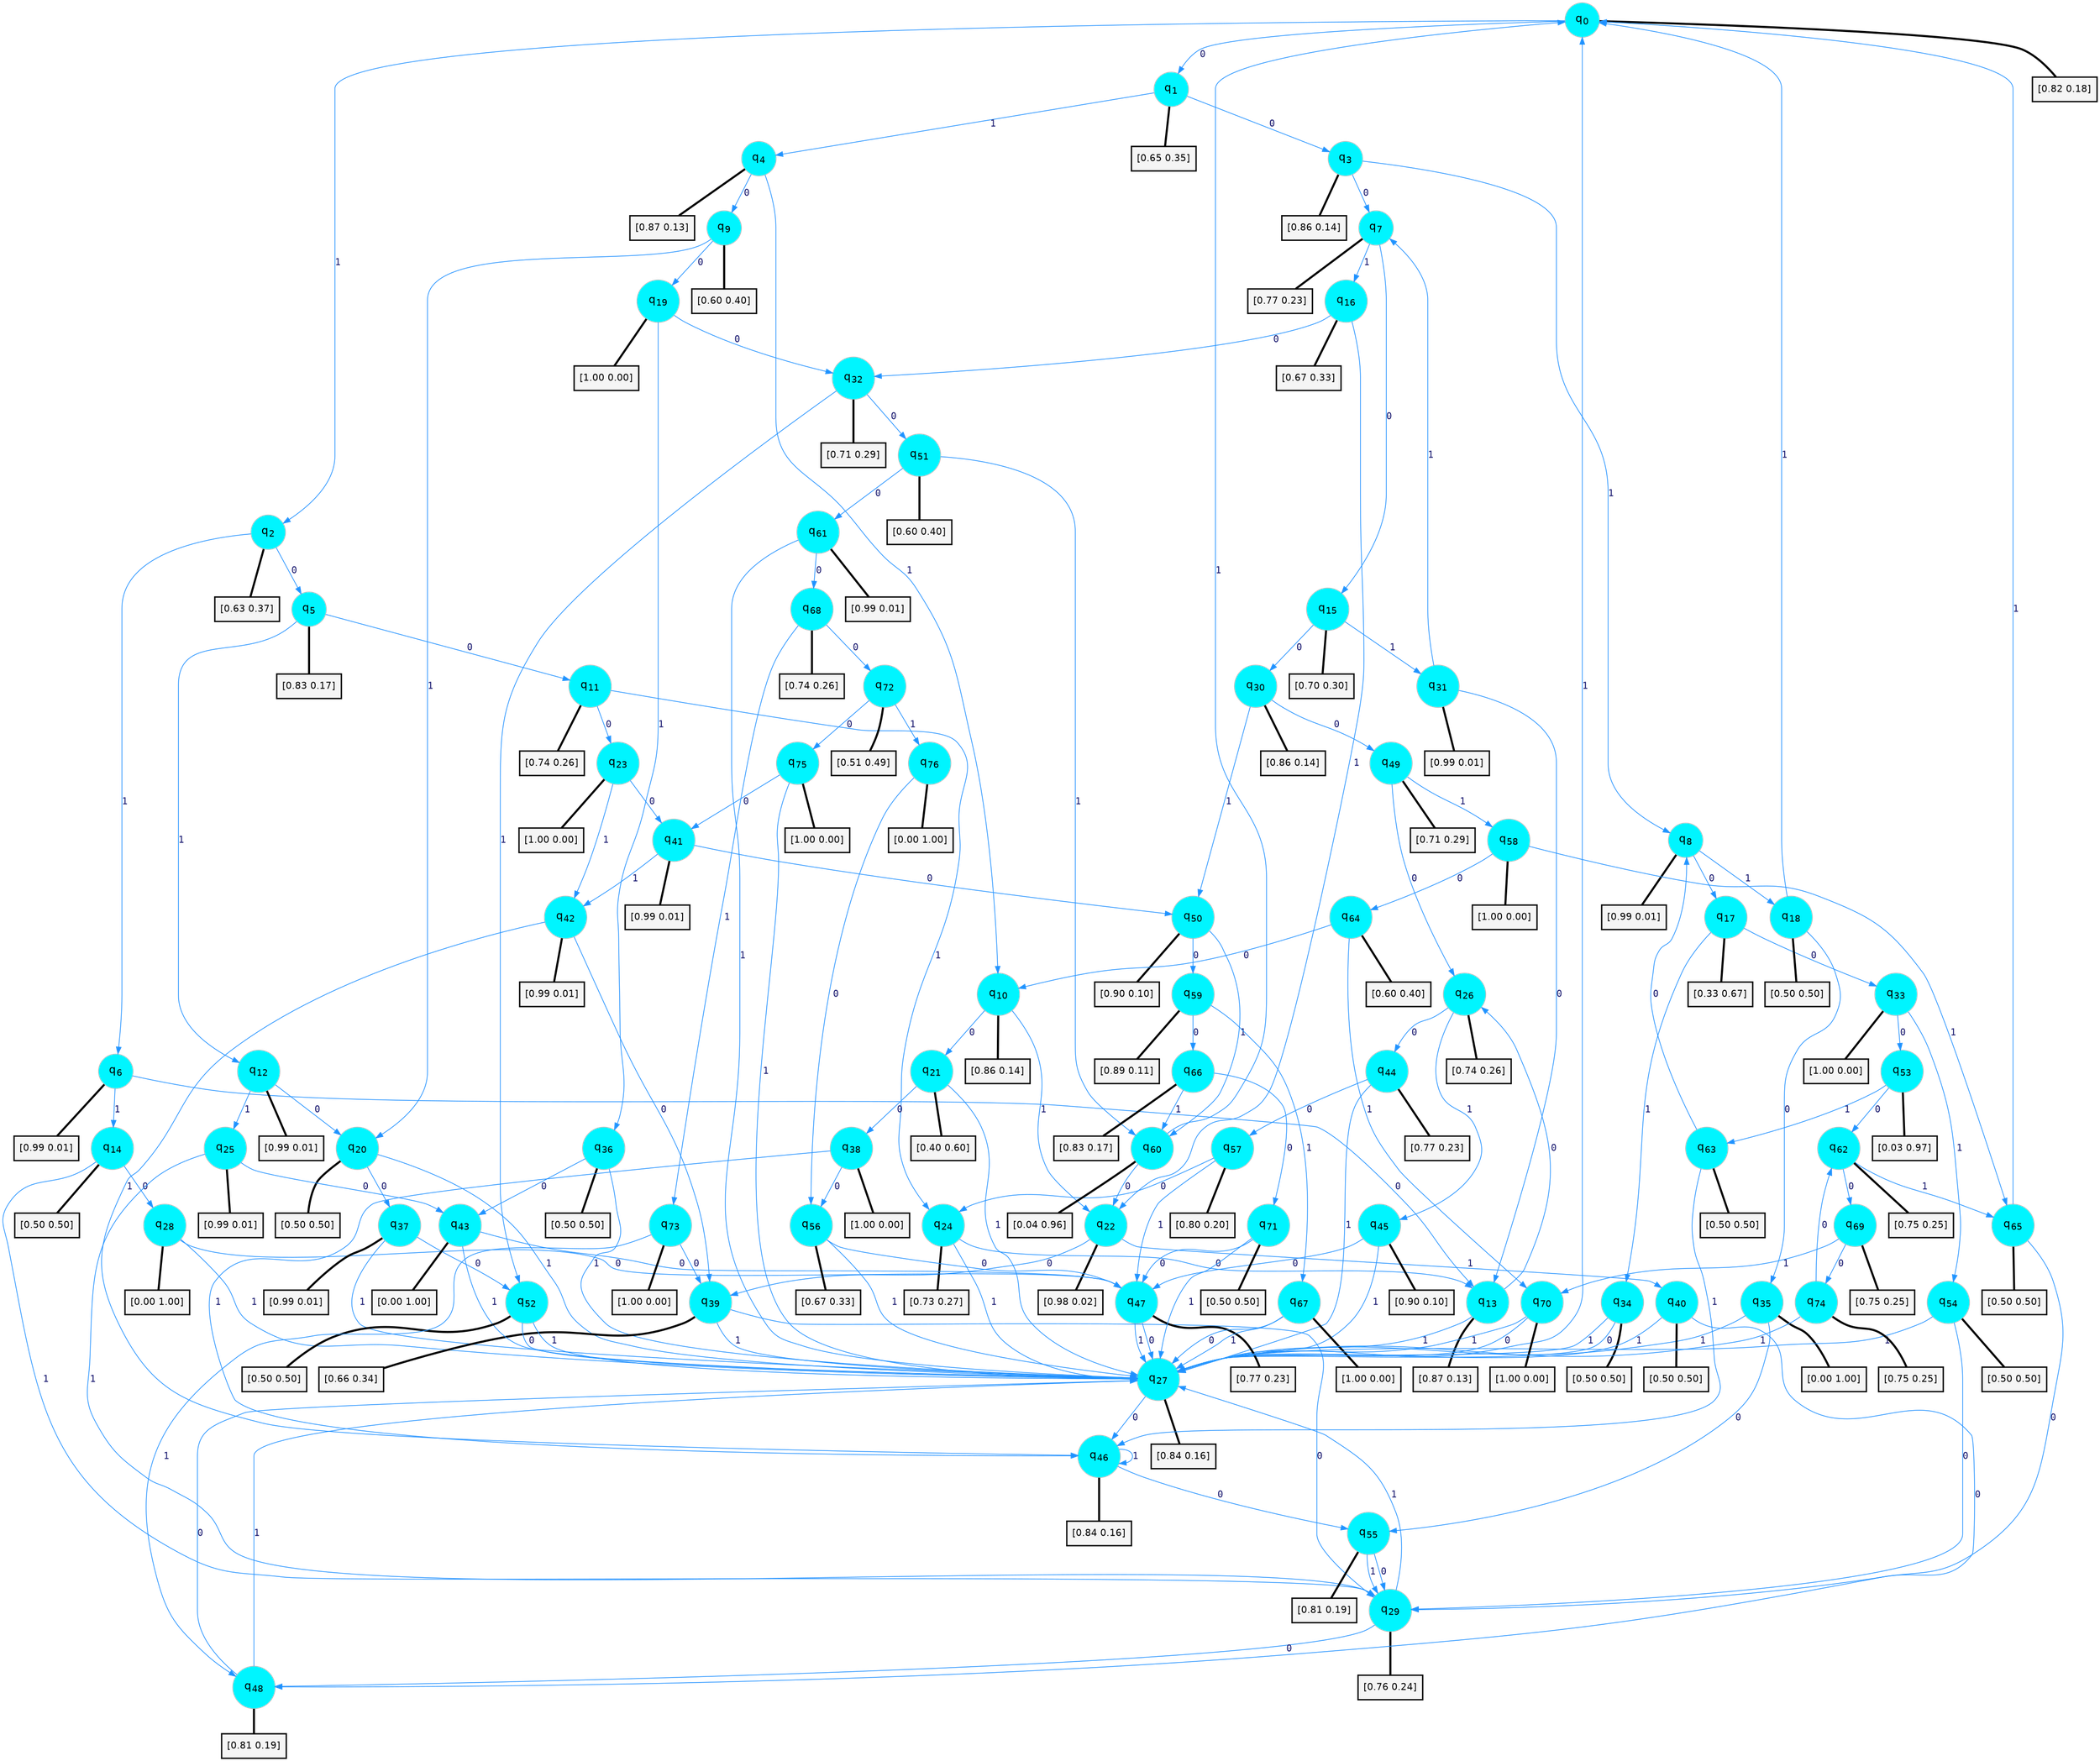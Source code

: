 digraph G {
graph [
bgcolor=transparent, dpi=300, rankdir=TD, size="40,25"];
node [
color=gray, fillcolor=turquoise1, fontcolor=black, fontname=Helvetica, fontsize=16, fontweight=bold, shape=circle, style=filled];
edge [
arrowsize=1, color=dodgerblue1, fontcolor=midnightblue, fontname=courier, fontweight=bold, penwidth=1, style=solid, weight=20];
0[label=<q<SUB>0</SUB>>];
1[label=<q<SUB>1</SUB>>];
2[label=<q<SUB>2</SUB>>];
3[label=<q<SUB>3</SUB>>];
4[label=<q<SUB>4</SUB>>];
5[label=<q<SUB>5</SUB>>];
6[label=<q<SUB>6</SUB>>];
7[label=<q<SUB>7</SUB>>];
8[label=<q<SUB>8</SUB>>];
9[label=<q<SUB>9</SUB>>];
10[label=<q<SUB>10</SUB>>];
11[label=<q<SUB>11</SUB>>];
12[label=<q<SUB>12</SUB>>];
13[label=<q<SUB>13</SUB>>];
14[label=<q<SUB>14</SUB>>];
15[label=<q<SUB>15</SUB>>];
16[label=<q<SUB>16</SUB>>];
17[label=<q<SUB>17</SUB>>];
18[label=<q<SUB>18</SUB>>];
19[label=<q<SUB>19</SUB>>];
20[label=<q<SUB>20</SUB>>];
21[label=<q<SUB>21</SUB>>];
22[label=<q<SUB>22</SUB>>];
23[label=<q<SUB>23</SUB>>];
24[label=<q<SUB>24</SUB>>];
25[label=<q<SUB>25</SUB>>];
26[label=<q<SUB>26</SUB>>];
27[label=<q<SUB>27</SUB>>];
28[label=<q<SUB>28</SUB>>];
29[label=<q<SUB>29</SUB>>];
30[label=<q<SUB>30</SUB>>];
31[label=<q<SUB>31</SUB>>];
32[label=<q<SUB>32</SUB>>];
33[label=<q<SUB>33</SUB>>];
34[label=<q<SUB>34</SUB>>];
35[label=<q<SUB>35</SUB>>];
36[label=<q<SUB>36</SUB>>];
37[label=<q<SUB>37</SUB>>];
38[label=<q<SUB>38</SUB>>];
39[label=<q<SUB>39</SUB>>];
40[label=<q<SUB>40</SUB>>];
41[label=<q<SUB>41</SUB>>];
42[label=<q<SUB>42</SUB>>];
43[label=<q<SUB>43</SUB>>];
44[label=<q<SUB>44</SUB>>];
45[label=<q<SUB>45</SUB>>];
46[label=<q<SUB>46</SUB>>];
47[label=<q<SUB>47</SUB>>];
48[label=<q<SUB>48</SUB>>];
49[label=<q<SUB>49</SUB>>];
50[label=<q<SUB>50</SUB>>];
51[label=<q<SUB>51</SUB>>];
52[label=<q<SUB>52</SUB>>];
53[label=<q<SUB>53</SUB>>];
54[label=<q<SUB>54</SUB>>];
55[label=<q<SUB>55</SUB>>];
56[label=<q<SUB>56</SUB>>];
57[label=<q<SUB>57</SUB>>];
58[label=<q<SUB>58</SUB>>];
59[label=<q<SUB>59</SUB>>];
60[label=<q<SUB>60</SUB>>];
61[label=<q<SUB>61</SUB>>];
62[label=<q<SUB>62</SUB>>];
63[label=<q<SUB>63</SUB>>];
64[label=<q<SUB>64</SUB>>];
65[label=<q<SUB>65</SUB>>];
66[label=<q<SUB>66</SUB>>];
67[label=<q<SUB>67</SUB>>];
68[label=<q<SUB>68</SUB>>];
69[label=<q<SUB>69</SUB>>];
70[label=<q<SUB>70</SUB>>];
71[label=<q<SUB>71</SUB>>];
72[label=<q<SUB>72</SUB>>];
73[label=<q<SUB>73</SUB>>];
74[label=<q<SUB>74</SUB>>];
75[label=<q<SUB>75</SUB>>];
76[label=<q<SUB>76</SUB>>];
77[label="[0.82 0.18]", shape=box,fontcolor=black, fontname=Helvetica, fontsize=14, penwidth=2, fillcolor=whitesmoke,color=black];
78[label="[0.65 0.35]", shape=box,fontcolor=black, fontname=Helvetica, fontsize=14, penwidth=2, fillcolor=whitesmoke,color=black];
79[label="[0.63 0.37]", shape=box,fontcolor=black, fontname=Helvetica, fontsize=14, penwidth=2, fillcolor=whitesmoke,color=black];
80[label="[0.86 0.14]", shape=box,fontcolor=black, fontname=Helvetica, fontsize=14, penwidth=2, fillcolor=whitesmoke,color=black];
81[label="[0.87 0.13]", shape=box,fontcolor=black, fontname=Helvetica, fontsize=14, penwidth=2, fillcolor=whitesmoke,color=black];
82[label="[0.83 0.17]", shape=box,fontcolor=black, fontname=Helvetica, fontsize=14, penwidth=2, fillcolor=whitesmoke,color=black];
83[label="[0.99 0.01]", shape=box,fontcolor=black, fontname=Helvetica, fontsize=14, penwidth=2, fillcolor=whitesmoke,color=black];
84[label="[0.77 0.23]", shape=box,fontcolor=black, fontname=Helvetica, fontsize=14, penwidth=2, fillcolor=whitesmoke,color=black];
85[label="[0.99 0.01]", shape=box,fontcolor=black, fontname=Helvetica, fontsize=14, penwidth=2, fillcolor=whitesmoke,color=black];
86[label="[0.60 0.40]", shape=box,fontcolor=black, fontname=Helvetica, fontsize=14, penwidth=2, fillcolor=whitesmoke,color=black];
87[label="[0.86 0.14]", shape=box,fontcolor=black, fontname=Helvetica, fontsize=14, penwidth=2, fillcolor=whitesmoke,color=black];
88[label="[0.74 0.26]", shape=box,fontcolor=black, fontname=Helvetica, fontsize=14, penwidth=2, fillcolor=whitesmoke,color=black];
89[label="[0.99 0.01]", shape=box,fontcolor=black, fontname=Helvetica, fontsize=14, penwidth=2, fillcolor=whitesmoke,color=black];
90[label="[0.87 0.13]", shape=box,fontcolor=black, fontname=Helvetica, fontsize=14, penwidth=2, fillcolor=whitesmoke,color=black];
91[label="[0.50 0.50]", shape=box,fontcolor=black, fontname=Helvetica, fontsize=14, penwidth=2, fillcolor=whitesmoke,color=black];
92[label="[0.70 0.30]", shape=box,fontcolor=black, fontname=Helvetica, fontsize=14, penwidth=2, fillcolor=whitesmoke,color=black];
93[label="[0.67 0.33]", shape=box,fontcolor=black, fontname=Helvetica, fontsize=14, penwidth=2, fillcolor=whitesmoke,color=black];
94[label="[0.33 0.67]", shape=box,fontcolor=black, fontname=Helvetica, fontsize=14, penwidth=2, fillcolor=whitesmoke,color=black];
95[label="[0.50 0.50]", shape=box,fontcolor=black, fontname=Helvetica, fontsize=14, penwidth=2, fillcolor=whitesmoke,color=black];
96[label="[1.00 0.00]", shape=box,fontcolor=black, fontname=Helvetica, fontsize=14, penwidth=2, fillcolor=whitesmoke,color=black];
97[label="[0.50 0.50]", shape=box,fontcolor=black, fontname=Helvetica, fontsize=14, penwidth=2, fillcolor=whitesmoke,color=black];
98[label="[0.40 0.60]", shape=box,fontcolor=black, fontname=Helvetica, fontsize=14, penwidth=2, fillcolor=whitesmoke,color=black];
99[label="[0.98 0.02]", shape=box,fontcolor=black, fontname=Helvetica, fontsize=14, penwidth=2, fillcolor=whitesmoke,color=black];
100[label="[1.00 0.00]", shape=box,fontcolor=black, fontname=Helvetica, fontsize=14, penwidth=2, fillcolor=whitesmoke,color=black];
101[label="[0.73 0.27]", shape=box,fontcolor=black, fontname=Helvetica, fontsize=14, penwidth=2, fillcolor=whitesmoke,color=black];
102[label="[0.99 0.01]", shape=box,fontcolor=black, fontname=Helvetica, fontsize=14, penwidth=2, fillcolor=whitesmoke,color=black];
103[label="[0.74 0.26]", shape=box,fontcolor=black, fontname=Helvetica, fontsize=14, penwidth=2, fillcolor=whitesmoke,color=black];
104[label="[0.84 0.16]", shape=box,fontcolor=black, fontname=Helvetica, fontsize=14, penwidth=2, fillcolor=whitesmoke,color=black];
105[label="[0.00 1.00]", shape=box,fontcolor=black, fontname=Helvetica, fontsize=14, penwidth=2, fillcolor=whitesmoke,color=black];
106[label="[0.76 0.24]", shape=box,fontcolor=black, fontname=Helvetica, fontsize=14, penwidth=2, fillcolor=whitesmoke,color=black];
107[label="[0.86 0.14]", shape=box,fontcolor=black, fontname=Helvetica, fontsize=14, penwidth=2, fillcolor=whitesmoke,color=black];
108[label="[0.99 0.01]", shape=box,fontcolor=black, fontname=Helvetica, fontsize=14, penwidth=2, fillcolor=whitesmoke,color=black];
109[label="[0.71 0.29]", shape=box,fontcolor=black, fontname=Helvetica, fontsize=14, penwidth=2, fillcolor=whitesmoke,color=black];
110[label="[1.00 0.00]", shape=box,fontcolor=black, fontname=Helvetica, fontsize=14, penwidth=2, fillcolor=whitesmoke,color=black];
111[label="[0.50 0.50]", shape=box,fontcolor=black, fontname=Helvetica, fontsize=14, penwidth=2, fillcolor=whitesmoke,color=black];
112[label="[0.00 1.00]", shape=box,fontcolor=black, fontname=Helvetica, fontsize=14, penwidth=2, fillcolor=whitesmoke,color=black];
113[label="[0.50 0.50]", shape=box,fontcolor=black, fontname=Helvetica, fontsize=14, penwidth=2, fillcolor=whitesmoke,color=black];
114[label="[0.99 0.01]", shape=box,fontcolor=black, fontname=Helvetica, fontsize=14, penwidth=2, fillcolor=whitesmoke,color=black];
115[label="[1.00 0.00]", shape=box,fontcolor=black, fontname=Helvetica, fontsize=14, penwidth=2, fillcolor=whitesmoke,color=black];
116[label="[0.66 0.34]", shape=box,fontcolor=black, fontname=Helvetica, fontsize=14, penwidth=2, fillcolor=whitesmoke,color=black];
117[label="[0.50 0.50]", shape=box,fontcolor=black, fontname=Helvetica, fontsize=14, penwidth=2, fillcolor=whitesmoke,color=black];
118[label="[0.99 0.01]", shape=box,fontcolor=black, fontname=Helvetica, fontsize=14, penwidth=2, fillcolor=whitesmoke,color=black];
119[label="[0.99 0.01]", shape=box,fontcolor=black, fontname=Helvetica, fontsize=14, penwidth=2, fillcolor=whitesmoke,color=black];
120[label="[0.00 1.00]", shape=box,fontcolor=black, fontname=Helvetica, fontsize=14, penwidth=2, fillcolor=whitesmoke,color=black];
121[label="[0.77 0.23]", shape=box,fontcolor=black, fontname=Helvetica, fontsize=14, penwidth=2, fillcolor=whitesmoke,color=black];
122[label="[0.90 0.10]", shape=box,fontcolor=black, fontname=Helvetica, fontsize=14, penwidth=2, fillcolor=whitesmoke,color=black];
123[label="[0.84 0.16]", shape=box,fontcolor=black, fontname=Helvetica, fontsize=14, penwidth=2, fillcolor=whitesmoke,color=black];
124[label="[0.77 0.23]", shape=box,fontcolor=black, fontname=Helvetica, fontsize=14, penwidth=2, fillcolor=whitesmoke,color=black];
125[label="[0.81 0.19]", shape=box,fontcolor=black, fontname=Helvetica, fontsize=14, penwidth=2, fillcolor=whitesmoke,color=black];
126[label="[0.71 0.29]", shape=box,fontcolor=black, fontname=Helvetica, fontsize=14, penwidth=2, fillcolor=whitesmoke,color=black];
127[label="[0.90 0.10]", shape=box,fontcolor=black, fontname=Helvetica, fontsize=14, penwidth=2, fillcolor=whitesmoke,color=black];
128[label="[0.60 0.40]", shape=box,fontcolor=black, fontname=Helvetica, fontsize=14, penwidth=2, fillcolor=whitesmoke,color=black];
129[label="[0.50 0.50]", shape=box,fontcolor=black, fontname=Helvetica, fontsize=14, penwidth=2, fillcolor=whitesmoke,color=black];
130[label="[0.03 0.97]", shape=box,fontcolor=black, fontname=Helvetica, fontsize=14, penwidth=2, fillcolor=whitesmoke,color=black];
131[label="[0.50 0.50]", shape=box,fontcolor=black, fontname=Helvetica, fontsize=14, penwidth=2, fillcolor=whitesmoke,color=black];
132[label="[0.81 0.19]", shape=box,fontcolor=black, fontname=Helvetica, fontsize=14, penwidth=2, fillcolor=whitesmoke,color=black];
133[label="[0.67 0.33]", shape=box,fontcolor=black, fontname=Helvetica, fontsize=14, penwidth=2, fillcolor=whitesmoke,color=black];
134[label="[0.80 0.20]", shape=box,fontcolor=black, fontname=Helvetica, fontsize=14, penwidth=2, fillcolor=whitesmoke,color=black];
135[label="[1.00 0.00]", shape=box,fontcolor=black, fontname=Helvetica, fontsize=14, penwidth=2, fillcolor=whitesmoke,color=black];
136[label="[0.89 0.11]", shape=box,fontcolor=black, fontname=Helvetica, fontsize=14, penwidth=2, fillcolor=whitesmoke,color=black];
137[label="[0.04 0.96]", shape=box,fontcolor=black, fontname=Helvetica, fontsize=14, penwidth=2, fillcolor=whitesmoke,color=black];
138[label="[0.99 0.01]", shape=box,fontcolor=black, fontname=Helvetica, fontsize=14, penwidth=2, fillcolor=whitesmoke,color=black];
139[label="[0.75 0.25]", shape=box,fontcolor=black, fontname=Helvetica, fontsize=14, penwidth=2, fillcolor=whitesmoke,color=black];
140[label="[0.50 0.50]", shape=box,fontcolor=black, fontname=Helvetica, fontsize=14, penwidth=2, fillcolor=whitesmoke,color=black];
141[label="[0.60 0.40]", shape=box,fontcolor=black, fontname=Helvetica, fontsize=14, penwidth=2, fillcolor=whitesmoke,color=black];
142[label="[0.50 0.50]", shape=box,fontcolor=black, fontname=Helvetica, fontsize=14, penwidth=2, fillcolor=whitesmoke,color=black];
143[label="[0.83 0.17]", shape=box,fontcolor=black, fontname=Helvetica, fontsize=14, penwidth=2, fillcolor=whitesmoke,color=black];
144[label="[1.00 0.00]", shape=box,fontcolor=black, fontname=Helvetica, fontsize=14, penwidth=2, fillcolor=whitesmoke,color=black];
145[label="[0.74 0.26]", shape=box,fontcolor=black, fontname=Helvetica, fontsize=14, penwidth=2, fillcolor=whitesmoke,color=black];
146[label="[0.75 0.25]", shape=box,fontcolor=black, fontname=Helvetica, fontsize=14, penwidth=2, fillcolor=whitesmoke,color=black];
147[label="[1.00 0.00]", shape=box,fontcolor=black, fontname=Helvetica, fontsize=14, penwidth=2, fillcolor=whitesmoke,color=black];
148[label="[0.50 0.50]", shape=box,fontcolor=black, fontname=Helvetica, fontsize=14, penwidth=2, fillcolor=whitesmoke,color=black];
149[label="[0.51 0.49]", shape=box,fontcolor=black, fontname=Helvetica, fontsize=14, penwidth=2, fillcolor=whitesmoke,color=black];
150[label="[1.00 0.00]", shape=box,fontcolor=black, fontname=Helvetica, fontsize=14, penwidth=2, fillcolor=whitesmoke,color=black];
151[label="[0.75 0.25]", shape=box,fontcolor=black, fontname=Helvetica, fontsize=14, penwidth=2, fillcolor=whitesmoke,color=black];
152[label="[1.00 0.00]", shape=box,fontcolor=black, fontname=Helvetica, fontsize=14, penwidth=2, fillcolor=whitesmoke,color=black];
153[label="[0.00 1.00]", shape=box,fontcolor=black, fontname=Helvetica, fontsize=14, penwidth=2, fillcolor=whitesmoke,color=black];
0->1 [label=0];
0->2 [label=1];
0->77 [arrowhead=none, penwidth=3,color=black];
1->3 [label=0];
1->4 [label=1];
1->78 [arrowhead=none, penwidth=3,color=black];
2->5 [label=0];
2->6 [label=1];
2->79 [arrowhead=none, penwidth=3,color=black];
3->7 [label=0];
3->8 [label=1];
3->80 [arrowhead=none, penwidth=3,color=black];
4->9 [label=0];
4->10 [label=1];
4->81 [arrowhead=none, penwidth=3,color=black];
5->11 [label=0];
5->12 [label=1];
5->82 [arrowhead=none, penwidth=3,color=black];
6->13 [label=0];
6->14 [label=1];
6->83 [arrowhead=none, penwidth=3,color=black];
7->15 [label=0];
7->16 [label=1];
7->84 [arrowhead=none, penwidth=3,color=black];
8->17 [label=0];
8->18 [label=1];
8->85 [arrowhead=none, penwidth=3,color=black];
9->19 [label=0];
9->20 [label=1];
9->86 [arrowhead=none, penwidth=3,color=black];
10->21 [label=0];
10->22 [label=1];
10->87 [arrowhead=none, penwidth=3,color=black];
11->23 [label=0];
11->24 [label=1];
11->88 [arrowhead=none, penwidth=3,color=black];
12->20 [label=0];
12->25 [label=1];
12->89 [arrowhead=none, penwidth=3,color=black];
13->26 [label=0];
13->27 [label=1];
13->90 [arrowhead=none, penwidth=3,color=black];
14->28 [label=0];
14->29 [label=1];
14->91 [arrowhead=none, penwidth=3,color=black];
15->30 [label=0];
15->31 [label=1];
15->92 [arrowhead=none, penwidth=3,color=black];
16->32 [label=0];
16->22 [label=1];
16->93 [arrowhead=none, penwidth=3,color=black];
17->33 [label=0];
17->34 [label=1];
17->94 [arrowhead=none, penwidth=3,color=black];
18->35 [label=0];
18->0 [label=1];
18->95 [arrowhead=none, penwidth=3,color=black];
19->32 [label=0];
19->36 [label=1];
19->96 [arrowhead=none, penwidth=3,color=black];
20->37 [label=0];
20->27 [label=1];
20->97 [arrowhead=none, penwidth=3,color=black];
21->38 [label=0];
21->27 [label=1];
21->98 [arrowhead=none, penwidth=3,color=black];
22->39 [label=0];
22->40 [label=1];
22->99 [arrowhead=none, penwidth=3,color=black];
23->41 [label=0];
23->42 [label=1];
23->100 [arrowhead=none, penwidth=3,color=black];
24->13 [label=0];
24->27 [label=1];
24->101 [arrowhead=none, penwidth=3,color=black];
25->43 [label=0];
25->29 [label=1];
25->102 [arrowhead=none, penwidth=3,color=black];
26->44 [label=0];
26->45 [label=1];
26->103 [arrowhead=none, penwidth=3,color=black];
27->46 [label=0];
27->0 [label=1];
27->104 [arrowhead=none, penwidth=3,color=black];
28->47 [label=0];
28->27 [label=1];
28->105 [arrowhead=none, penwidth=3,color=black];
29->48 [label=0];
29->27 [label=1];
29->106 [arrowhead=none, penwidth=3,color=black];
30->49 [label=0];
30->50 [label=1];
30->107 [arrowhead=none, penwidth=3,color=black];
31->13 [label=0];
31->7 [label=1];
31->108 [arrowhead=none, penwidth=3,color=black];
32->51 [label=0];
32->52 [label=1];
32->109 [arrowhead=none, penwidth=3,color=black];
33->53 [label=0];
33->54 [label=1];
33->110 [arrowhead=none, penwidth=3,color=black];
34->27 [label=0];
34->27 [label=1];
34->111 [arrowhead=none, penwidth=3,color=black];
35->55 [label=0];
35->27 [label=1];
35->112 [arrowhead=none, penwidth=3,color=black];
36->43 [label=0];
36->27 [label=1];
36->113 [arrowhead=none, penwidth=3,color=black];
37->52 [label=0];
37->27 [label=1];
37->114 [arrowhead=none, penwidth=3,color=black];
38->56 [label=0];
38->46 [label=1];
38->115 [arrowhead=none, penwidth=3,color=black];
39->29 [label=0];
39->27 [label=1];
39->116 [arrowhead=none, penwidth=3,color=black];
40->48 [label=0];
40->27 [label=1];
40->117 [arrowhead=none, penwidth=3,color=black];
41->50 [label=0];
41->42 [label=1];
41->118 [arrowhead=none, penwidth=3,color=black];
42->39 [label=0];
42->46 [label=1];
42->119 [arrowhead=none, penwidth=3,color=black];
43->47 [label=0];
43->27 [label=1];
43->120 [arrowhead=none, penwidth=3,color=black];
44->57 [label=0];
44->27 [label=1];
44->121 [arrowhead=none, penwidth=3,color=black];
45->47 [label=0];
45->27 [label=1];
45->122 [arrowhead=none, penwidth=3,color=black];
46->55 [label=0];
46->46 [label=1];
46->123 [arrowhead=none, penwidth=3,color=black];
47->27 [label=0];
47->27 [label=1];
47->124 [arrowhead=none, penwidth=3,color=black];
48->27 [label=0];
48->27 [label=1];
48->125 [arrowhead=none, penwidth=3,color=black];
49->26 [label=0];
49->58 [label=1];
49->126 [arrowhead=none, penwidth=3,color=black];
50->59 [label=0];
50->60 [label=1];
50->127 [arrowhead=none, penwidth=3,color=black];
51->61 [label=0];
51->60 [label=1];
51->128 [arrowhead=none, penwidth=3,color=black];
52->27 [label=0];
52->27 [label=1];
52->129 [arrowhead=none, penwidth=3,color=black];
53->62 [label=0];
53->63 [label=1];
53->130 [arrowhead=none, penwidth=3,color=black];
54->29 [label=0];
54->27 [label=1];
54->131 [arrowhead=none, penwidth=3,color=black];
55->29 [label=0];
55->29 [label=1];
55->132 [arrowhead=none, penwidth=3,color=black];
56->47 [label=0];
56->27 [label=1];
56->133 [arrowhead=none, penwidth=3,color=black];
57->24 [label=0];
57->47 [label=1];
57->134 [arrowhead=none, penwidth=3,color=black];
58->64 [label=0];
58->65 [label=1];
58->135 [arrowhead=none, penwidth=3,color=black];
59->66 [label=0];
59->67 [label=1];
59->136 [arrowhead=none, penwidth=3,color=black];
60->22 [label=0];
60->0 [label=1];
60->137 [arrowhead=none, penwidth=3,color=black];
61->68 [label=0];
61->27 [label=1];
61->138 [arrowhead=none, penwidth=3,color=black];
62->69 [label=0];
62->65 [label=1];
62->139 [arrowhead=none, penwidth=3,color=black];
63->8 [label=0];
63->46 [label=1];
63->140 [arrowhead=none, penwidth=3,color=black];
64->10 [label=0];
64->70 [label=1];
64->141 [arrowhead=none, penwidth=3,color=black];
65->29 [label=0];
65->0 [label=1];
65->142 [arrowhead=none, penwidth=3,color=black];
66->71 [label=0];
66->60 [label=1];
66->143 [arrowhead=none, penwidth=3,color=black];
67->27 [label=0];
67->27 [label=1];
67->144 [arrowhead=none, penwidth=3,color=black];
68->72 [label=0];
68->73 [label=1];
68->145 [arrowhead=none, penwidth=3,color=black];
69->74 [label=0];
69->70 [label=1];
69->146 [arrowhead=none, penwidth=3,color=black];
70->27 [label=0];
70->27 [label=1];
70->147 [arrowhead=none, penwidth=3,color=black];
71->47 [label=0];
71->27 [label=1];
71->148 [arrowhead=none, penwidth=3,color=black];
72->75 [label=0];
72->76 [label=1];
72->149 [arrowhead=none, penwidth=3,color=black];
73->39 [label=0];
73->48 [label=1];
73->150 [arrowhead=none, penwidth=3,color=black];
74->62 [label=0];
74->27 [label=1];
74->151 [arrowhead=none, penwidth=3,color=black];
75->41 [label=0];
75->27 [label=1];
75->152 [arrowhead=none, penwidth=3,color=black];
76->56 [label=0];
76->153 [arrowhead=none, penwidth=3,color=black];
}
